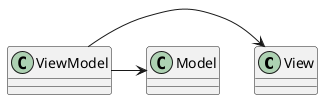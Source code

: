 @startuml
class View {

}
class ViewModel {

}
class Model {
    
}
ViewModel -> View
ViewModel -> Model

@enduml